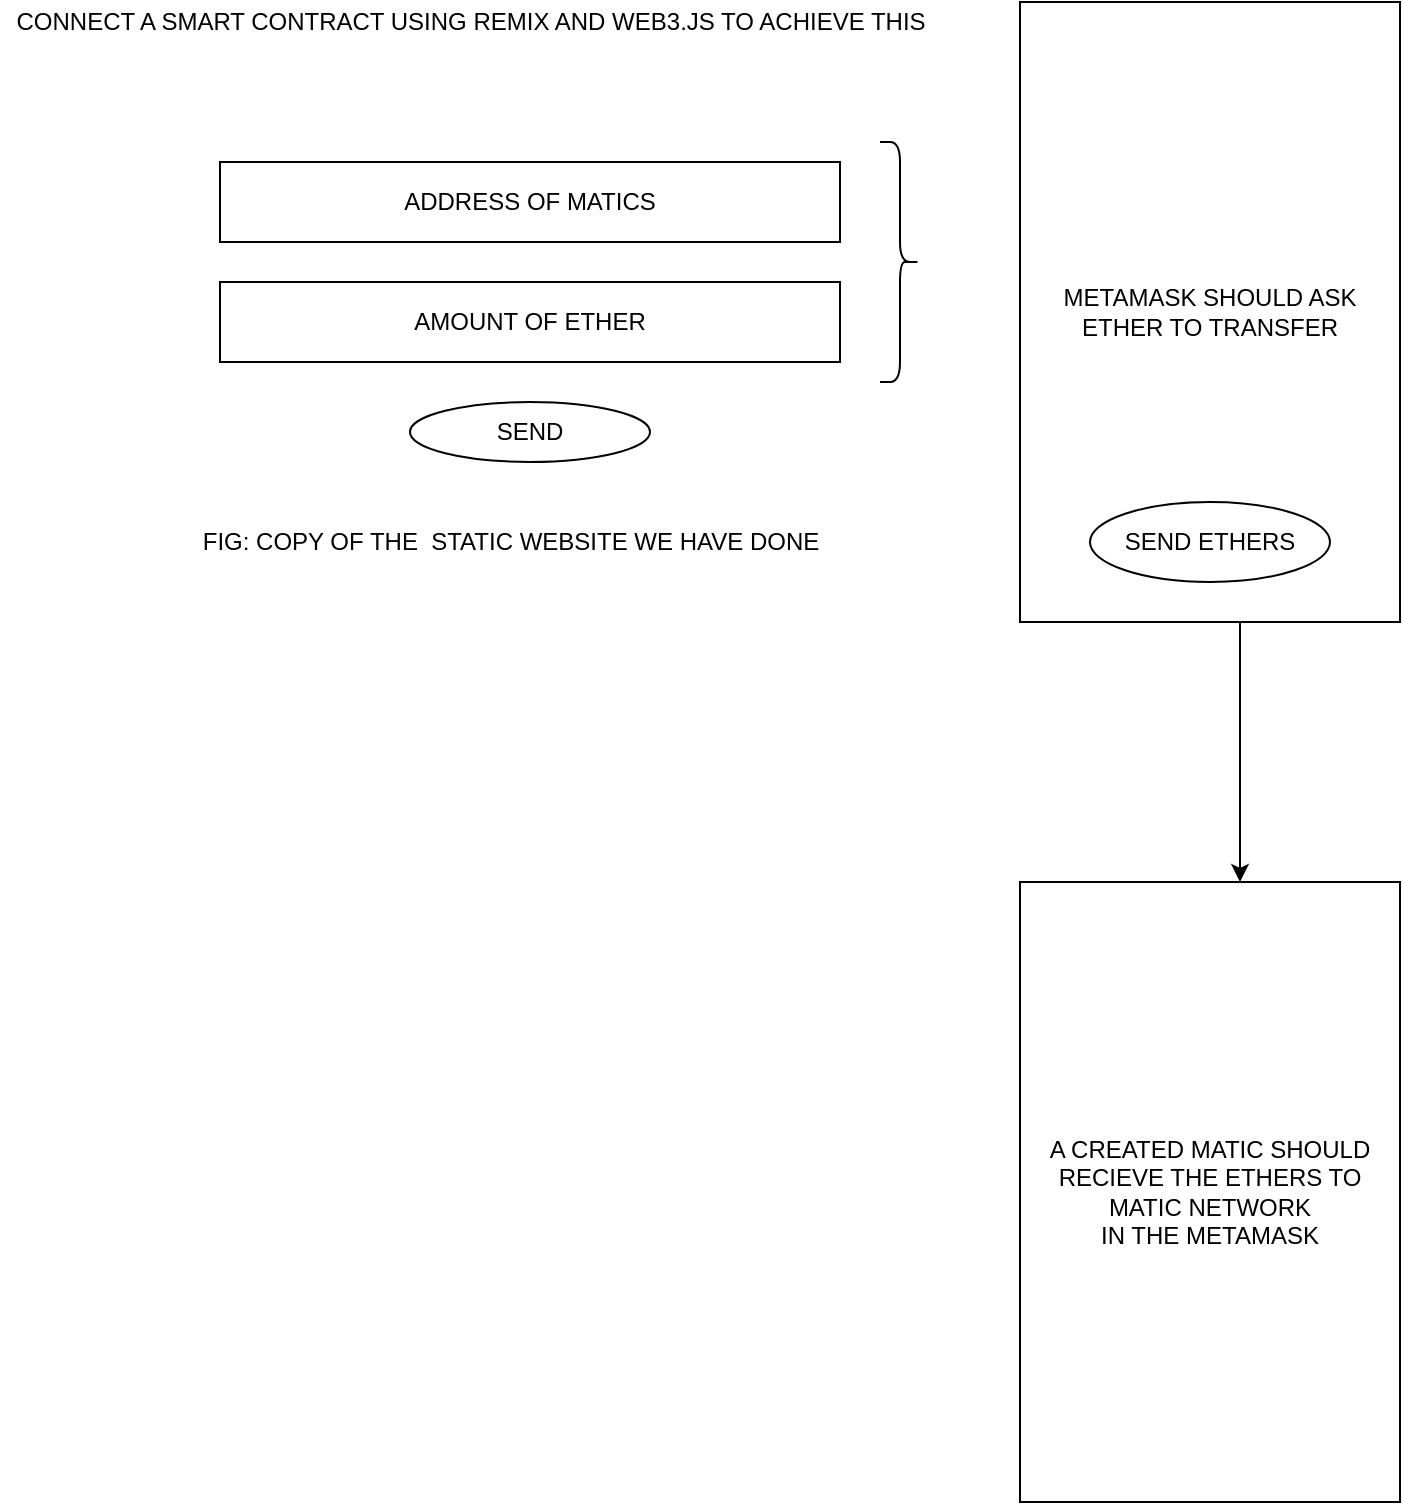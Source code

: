 <mxfile version="14.6.13" type="github">
  <diagram id="kDP8_yFhMwFEbC5xdp3H" name="Page-1">
    <mxGraphModel dx="1117" dy="670" grid="1" gridSize="10" guides="1" tooltips="1" connect="1" arrows="1" fold="1" page="1" pageScale="1" pageWidth="850" pageHeight="1100" math="0" shadow="0">
      <root>
        <mxCell id="0" />
        <mxCell id="1" parent="0" />
        <mxCell id="8s20l_UtGeJsBAfl1Azl-1" value="ADDRESS OF MATICS" style="rounded=0;whiteSpace=wrap;html=1;" vertex="1" parent="1">
          <mxGeometry x="120" y="120" width="310" height="40" as="geometry" />
        </mxCell>
        <mxCell id="8s20l_UtGeJsBAfl1Azl-2" value="AMOUNT OF ETHER" style="rounded=0;whiteSpace=wrap;html=1;" vertex="1" parent="1">
          <mxGeometry x="120" y="180" width="310" height="40" as="geometry" />
        </mxCell>
        <mxCell id="8s20l_UtGeJsBAfl1Azl-3" value="SEND" style="ellipse;whiteSpace=wrap;html=1;" vertex="1" parent="1">
          <mxGeometry x="215" y="240" width="120" height="30" as="geometry" />
        </mxCell>
        <mxCell id="8s20l_UtGeJsBAfl1Azl-7" value="" style="shape=curlyBracket;whiteSpace=wrap;html=1;rounded=1;flipH=1;" vertex="1" parent="1">
          <mxGeometry x="450" y="110" width="20" height="120" as="geometry" />
        </mxCell>
        <mxCell id="8s20l_UtGeJsBAfl1Azl-8" value="METAMASK SHOULD ASK ETHER TO TRANSFER" style="rounded=0;whiteSpace=wrap;html=1;direction=south;" vertex="1" parent="1">
          <mxGeometry x="520" y="40" width="190" height="310" as="geometry" />
        </mxCell>
        <mxCell id="8s20l_UtGeJsBAfl1Azl-9" value="SEND ETHERS" style="ellipse;whiteSpace=wrap;html=1;" vertex="1" parent="1">
          <mxGeometry x="555" y="290" width="120" height="40" as="geometry" />
        </mxCell>
        <mxCell id="8s20l_UtGeJsBAfl1Azl-10" value="CONNECT A SMART CONTRACT USING REMIX AND WEB3.JS TO ACHIEVE THIS" style="text;html=1;align=center;verticalAlign=middle;resizable=0;points=[];autosize=1;strokeColor=none;" vertex="1" parent="1">
          <mxGeometry x="10" y="40" width="470" height="20" as="geometry" />
        </mxCell>
        <mxCell id="8s20l_UtGeJsBAfl1Azl-11" value="FIG: COPY OF THE&amp;nbsp; STATIC WEBSITE WE HAVE DONE" style="text;html=1;align=center;verticalAlign=middle;resizable=0;points=[];autosize=1;strokeColor=none;" vertex="1" parent="1">
          <mxGeometry x="105" y="300" width="320" height="20" as="geometry" />
        </mxCell>
        <mxCell id="8s20l_UtGeJsBAfl1Azl-12" value="" style="endArrow=classic;html=1;exitX=1;exitY=0.421;exitDx=0;exitDy=0;exitPerimeter=0;" edge="1" parent="1" source="8s20l_UtGeJsBAfl1Azl-8">
          <mxGeometry width="50" height="50" relative="1" as="geometry">
            <mxPoint x="310" y="330" as="sourcePoint" />
            <mxPoint x="630" y="480" as="targetPoint" />
          </mxGeometry>
        </mxCell>
        <mxCell id="8s20l_UtGeJsBAfl1Azl-13" value="A CREATED MATIC SHOULD RECIEVE THE ETHERS TO MATIC NETWORK&lt;br&gt;IN THE METAMASK" style="rounded=0;whiteSpace=wrap;html=1;direction=south;" vertex="1" parent="1">
          <mxGeometry x="520" y="480" width="190" height="310" as="geometry" />
        </mxCell>
      </root>
    </mxGraphModel>
  </diagram>
</mxfile>
